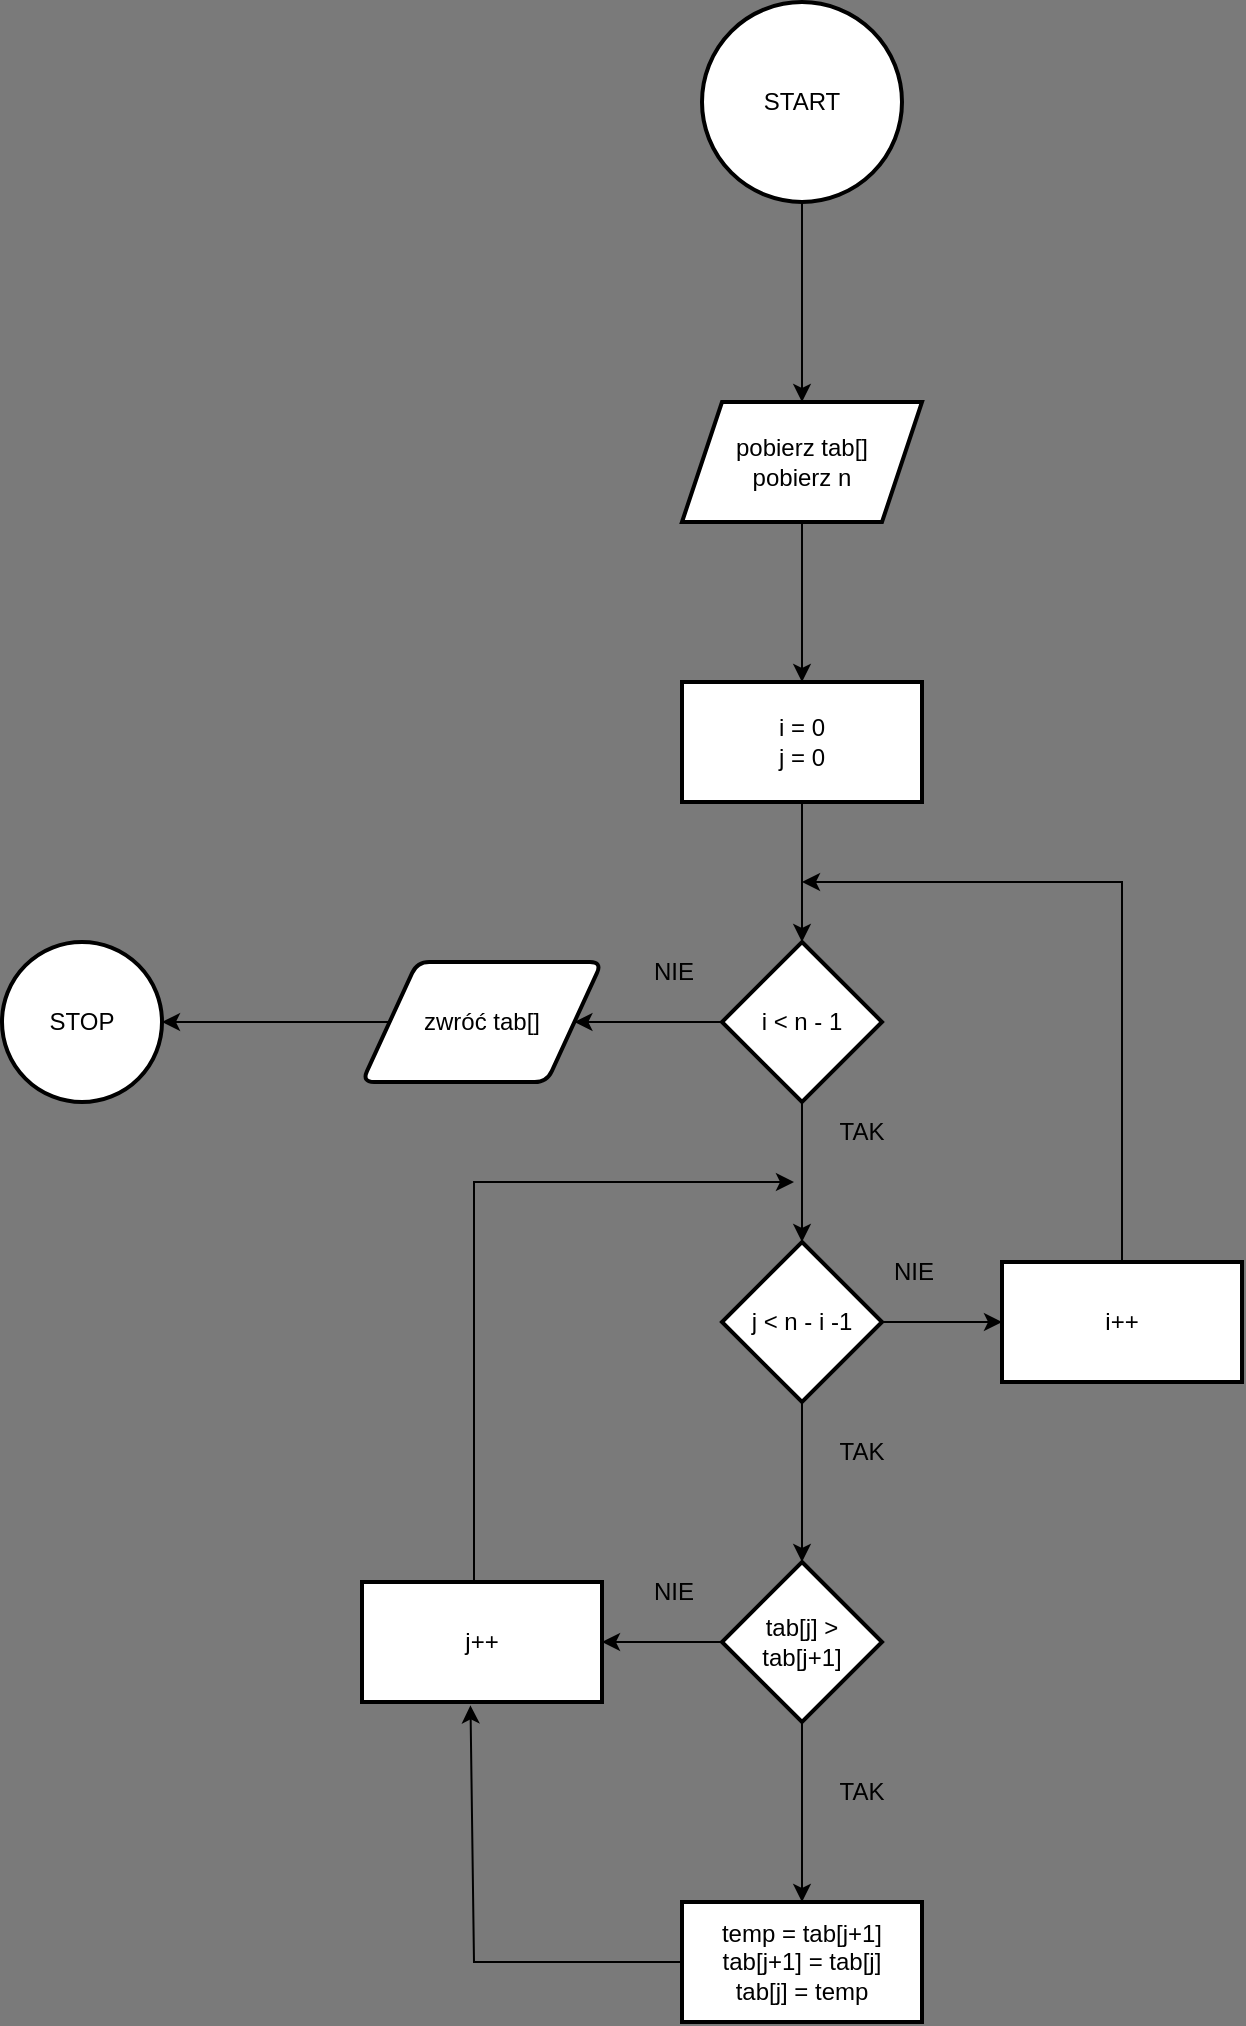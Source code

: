 <mxfile version="24.8.6">
  <diagram name="Strona-1" id="f1M70Ec5dln7nPYMjVqf">
    <mxGraphModel dx="2049" dy="1074" grid="1" gridSize="10" guides="1" tooltips="1" connect="1" arrows="1" fold="1" page="1" pageScale="1" pageWidth="827" pageHeight="1169" background="#7A7A7A" math="0" shadow="0">
      <root>
        <mxCell id="0" />
        <mxCell id="1" parent="0" />
        <mxCell id="A6T0uBXwGHE0LnWBzxkN-3" value="" style="edgeStyle=orthogonalEdgeStyle;rounded=0;orthogonalLoop=1;jettySize=auto;html=1;labelBackgroundColor=none;fontColor=default;" edge="1" parent="1" source="A6T0uBXwGHE0LnWBzxkN-1" target="A6T0uBXwGHE0LnWBzxkN-2">
          <mxGeometry relative="1" as="geometry" />
        </mxCell>
        <mxCell id="A6T0uBXwGHE0LnWBzxkN-1" value="START" style="strokeWidth=2;html=1;shape=mxgraph.flowchart.start_2;whiteSpace=wrap;labelBackgroundColor=none;" vertex="1" parent="1">
          <mxGeometry x="364" y="70" width="100" height="100" as="geometry" />
        </mxCell>
        <mxCell id="A6T0uBXwGHE0LnWBzxkN-5" value="" style="edgeStyle=orthogonalEdgeStyle;rounded=0;orthogonalLoop=1;jettySize=auto;html=1;labelBackgroundColor=none;fontColor=default;" edge="1" parent="1" source="A6T0uBXwGHE0LnWBzxkN-2" target="A6T0uBXwGHE0LnWBzxkN-4">
          <mxGeometry relative="1" as="geometry" />
        </mxCell>
        <mxCell id="A6T0uBXwGHE0LnWBzxkN-2" value="pobierz tab[]&lt;div&gt;pobierz n&lt;/div&gt;" style="shape=parallelogram;perimeter=parallelogramPerimeter;whiteSpace=wrap;html=1;fixedSize=1;strokeWidth=2;labelBackgroundColor=none;" vertex="1" parent="1">
          <mxGeometry x="354" y="270" width="120" height="60" as="geometry" />
        </mxCell>
        <mxCell id="A6T0uBXwGHE0LnWBzxkN-7" value="" style="edgeStyle=orthogonalEdgeStyle;rounded=0;orthogonalLoop=1;jettySize=auto;html=1;labelBackgroundColor=none;fontColor=default;" edge="1" parent="1" source="A6T0uBXwGHE0LnWBzxkN-4" target="A6T0uBXwGHE0LnWBzxkN-6">
          <mxGeometry relative="1" as="geometry" />
        </mxCell>
        <mxCell id="A6T0uBXwGHE0LnWBzxkN-4" value="i = 0&lt;div&gt;j = 0&lt;/div&gt;" style="whiteSpace=wrap;html=1;strokeWidth=2;labelBackgroundColor=none;" vertex="1" parent="1">
          <mxGeometry x="354" y="410" width="120" height="60" as="geometry" />
        </mxCell>
        <mxCell id="A6T0uBXwGHE0LnWBzxkN-11" value="" style="edgeStyle=orthogonalEdgeStyle;rounded=0;orthogonalLoop=1;jettySize=auto;html=1;labelBackgroundColor=none;fontColor=default;" edge="1" parent="1" source="A6T0uBXwGHE0LnWBzxkN-6" target="A6T0uBXwGHE0LnWBzxkN-10">
          <mxGeometry relative="1" as="geometry" />
        </mxCell>
        <mxCell id="A6T0uBXwGHE0LnWBzxkN-15" value="" style="edgeStyle=orthogonalEdgeStyle;rounded=0;orthogonalLoop=1;jettySize=auto;html=1;labelBackgroundColor=none;fontColor=default;" edge="1" parent="1" source="A6T0uBXwGHE0LnWBzxkN-6" target="A6T0uBXwGHE0LnWBzxkN-14">
          <mxGeometry relative="1" as="geometry" />
        </mxCell>
        <mxCell id="A6T0uBXwGHE0LnWBzxkN-6" value="i &amp;lt; n - 1" style="rhombus;whiteSpace=wrap;html=1;strokeWidth=2;labelBackgroundColor=none;" vertex="1" parent="1">
          <mxGeometry x="374" y="540" width="80" height="80" as="geometry" />
        </mxCell>
        <mxCell id="A6T0uBXwGHE0LnWBzxkN-13" value="" style="edgeStyle=orthogonalEdgeStyle;rounded=0;orthogonalLoop=1;jettySize=auto;html=1;labelBackgroundColor=none;fontColor=default;" edge="1" parent="1" source="A6T0uBXwGHE0LnWBzxkN-10" target="A6T0uBXwGHE0LnWBzxkN-12">
          <mxGeometry relative="1" as="geometry" />
        </mxCell>
        <mxCell id="A6T0uBXwGHE0LnWBzxkN-10" value="zwróć tab[]" style="whiteSpace=wrap;html=1;strokeWidth=2;labelBackgroundColor=none;shape=parallelogram;perimeter=parallelogramPerimeter;rounded=1;arcSize=12;size=0.23;" vertex="1" parent="1">
          <mxGeometry x="194" y="550" width="120" height="60" as="geometry" />
        </mxCell>
        <mxCell id="A6T0uBXwGHE0LnWBzxkN-12" value="STOP" style="ellipse;whiteSpace=wrap;html=1;strokeWidth=2;labelBackgroundColor=none;" vertex="1" parent="1">
          <mxGeometry x="14" y="540" width="80" height="80" as="geometry" />
        </mxCell>
        <mxCell id="A6T0uBXwGHE0LnWBzxkN-17" value="" style="edgeStyle=orthogonalEdgeStyle;rounded=0;orthogonalLoop=1;jettySize=auto;html=1;labelBackgroundColor=none;fontColor=default;" edge="1" parent="1" source="A6T0uBXwGHE0LnWBzxkN-14" target="A6T0uBXwGHE0LnWBzxkN-16">
          <mxGeometry relative="1" as="geometry" />
        </mxCell>
        <mxCell id="A6T0uBXwGHE0LnWBzxkN-21" value="" style="edgeStyle=orthogonalEdgeStyle;rounded=0;orthogonalLoop=1;jettySize=auto;html=1;labelBackgroundColor=none;fontColor=default;" edge="1" parent="1" source="A6T0uBXwGHE0LnWBzxkN-14" target="A6T0uBXwGHE0LnWBzxkN-20">
          <mxGeometry relative="1" as="geometry" />
        </mxCell>
        <mxCell id="A6T0uBXwGHE0LnWBzxkN-14" value="j &amp;lt; n - i -1" style="rhombus;whiteSpace=wrap;html=1;strokeWidth=2;labelBackgroundColor=none;" vertex="1" parent="1">
          <mxGeometry x="374" y="690" width="80" height="80" as="geometry" />
        </mxCell>
        <mxCell id="A6T0uBXwGHE0LnWBzxkN-16" value="i++" style="whiteSpace=wrap;html=1;strokeWidth=2;labelBackgroundColor=none;" vertex="1" parent="1">
          <mxGeometry x="514" y="700" width="120" height="60" as="geometry" />
        </mxCell>
        <mxCell id="A6T0uBXwGHE0LnWBzxkN-19" value="" style="endArrow=classic;html=1;rounded=0;exitX=0.5;exitY=0;exitDx=0;exitDy=0;labelBackgroundColor=none;fontColor=default;" edge="1" parent="1" source="A6T0uBXwGHE0LnWBzxkN-16">
          <mxGeometry width="50" height="50" relative="1" as="geometry">
            <mxPoint x="570" y="690" as="sourcePoint" />
            <mxPoint x="414" y="510" as="targetPoint" />
            <Array as="points">
              <mxPoint x="574" y="510" />
            </Array>
          </mxGeometry>
        </mxCell>
        <mxCell id="A6T0uBXwGHE0LnWBzxkN-24" value="" style="edgeStyle=orthogonalEdgeStyle;rounded=0;orthogonalLoop=1;jettySize=auto;html=1;labelBackgroundColor=none;fontColor=default;" edge="1" parent="1" source="A6T0uBXwGHE0LnWBzxkN-20" target="A6T0uBXwGHE0LnWBzxkN-23">
          <mxGeometry relative="1" as="geometry" />
        </mxCell>
        <mxCell id="A6T0uBXwGHE0LnWBzxkN-28" value="" style="edgeStyle=orthogonalEdgeStyle;rounded=0;orthogonalLoop=1;jettySize=auto;html=1;labelBackgroundColor=none;fontColor=default;" edge="1" parent="1" source="A6T0uBXwGHE0LnWBzxkN-20" target="A6T0uBXwGHE0LnWBzxkN-27">
          <mxGeometry relative="1" as="geometry" />
        </mxCell>
        <mxCell id="A6T0uBXwGHE0LnWBzxkN-20" value="tab[j] &amp;gt; tab[j+1]" style="rhombus;whiteSpace=wrap;html=1;strokeWidth=2;labelBackgroundColor=none;" vertex="1" parent="1">
          <mxGeometry x="374" y="850" width="80" height="80" as="geometry" />
        </mxCell>
        <mxCell id="A6T0uBXwGHE0LnWBzxkN-23" value="j++" style="whiteSpace=wrap;html=1;strokeWidth=2;labelBackgroundColor=none;" vertex="1" parent="1">
          <mxGeometry x="194" y="860" width="120" height="60" as="geometry" />
        </mxCell>
        <mxCell id="A6T0uBXwGHE0LnWBzxkN-26" value="" style="endArrow=classic;html=1;rounded=0;labelBackgroundColor=none;fontColor=default;" edge="1" parent="1">
          <mxGeometry width="50" height="50" relative="1" as="geometry">
            <mxPoint x="250" y="860" as="sourcePoint" />
            <mxPoint x="410" y="660" as="targetPoint" />
            <Array as="points">
              <mxPoint x="250" y="660" />
            </Array>
          </mxGeometry>
        </mxCell>
        <mxCell id="A6T0uBXwGHE0LnWBzxkN-27" value="temp = tab[j+1]&lt;div&gt;tab[j+1] = tab[j]&lt;/div&gt;&lt;div&gt;tab[j] = temp&lt;/div&gt;" style="whiteSpace=wrap;html=1;strokeWidth=2;labelBackgroundColor=none;" vertex="1" parent="1">
          <mxGeometry x="354" y="1020" width="120" height="60" as="geometry" />
        </mxCell>
        <mxCell id="A6T0uBXwGHE0LnWBzxkN-29" value="" style="endArrow=classic;html=1;rounded=0;entryX=0.452;entryY=1.028;entryDx=0;entryDy=0;entryPerimeter=0;exitX=0;exitY=0.5;exitDx=0;exitDy=0;labelBackgroundColor=none;fontColor=default;" edge="1" parent="1" source="A6T0uBXwGHE0LnWBzxkN-27" target="A6T0uBXwGHE0LnWBzxkN-23">
          <mxGeometry width="50" height="50" relative="1" as="geometry">
            <mxPoint x="350" y="1050" as="sourcePoint" />
            <mxPoint x="400" y="1000" as="targetPoint" />
            <Array as="points">
              <mxPoint x="250" y="1050" />
            </Array>
          </mxGeometry>
        </mxCell>
        <mxCell id="A6T0uBXwGHE0LnWBzxkN-30" value="TAK" style="text;html=1;align=center;verticalAlign=middle;whiteSpace=wrap;rounded=0;labelBackgroundColor=none;" vertex="1" parent="1">
          <mxGeometry x="414" y="620" width="60" height="30" as="geometry" />
        </mxCell>
        <mxCell id="A6T0uBXwGHE0LnWBzxkN-31" value="TAK" style="text;html=1;align=center;verticalAlign=middle;whiteSpace=wrap;rounded=0;labelBackgroundColor=none;" vertex="1" parent="1">
          <mxGeometry x="414" y="780" width="60" height="30" as="geometry" />
        </mxCell>
        <mxCell id="A6T0uBXwGHE0LnWBzxkN-32" value="TAK" style="text;html=1;align=center;verticalAlign=middle;whiteSpace=wrap;rounded=0;labelBackgroundColor=none;" vertex="1" parent="1">
          <mxGeometry x="414" y="950" width="60" height="30" as="geometry" />
        </mxCell>
        <mxCell id="A6T0uBXwGHE0LnWBzxkN-33" value="NIE" style="text;html=1;align=center;verticalAlign=middle;whiteSpace=wrap;rounded=0;labelBackgroundColor=none;" vertex="1" parent="1">
          <mxGeometry x="320" y="540" width="60" height="30" as="geometry" />
        </mxCell>
        <mxCell id="A6T0uBXwGHE0LnWBzxkN-34" value="NIE" style="text;html=1;align=center;verticalAlign=middle;whiteSpace=wrap;rounded=0;labelBackgroundColor=none;" vertex="1" parent="1">
          <mxGeometry x="440" y="690" width="60" height="30" as="geometry" />
        </mxCell>
        <mxCell id="A6T0uBXwGHE0LnWBzxkN-35" value="NIE" style="text;html=1;align=center;verticalAlign=middle;whiteSpace=wrap;rounded=0;labelBackgroundColor=none;" vertex="1" parent="1">
          <mxGeometry x="320" y="850" width="60" height="30" as="geometry" />
        </mxCell>
      </root>
    </mxGraphModel>
  </diagram>
</mxfile>
